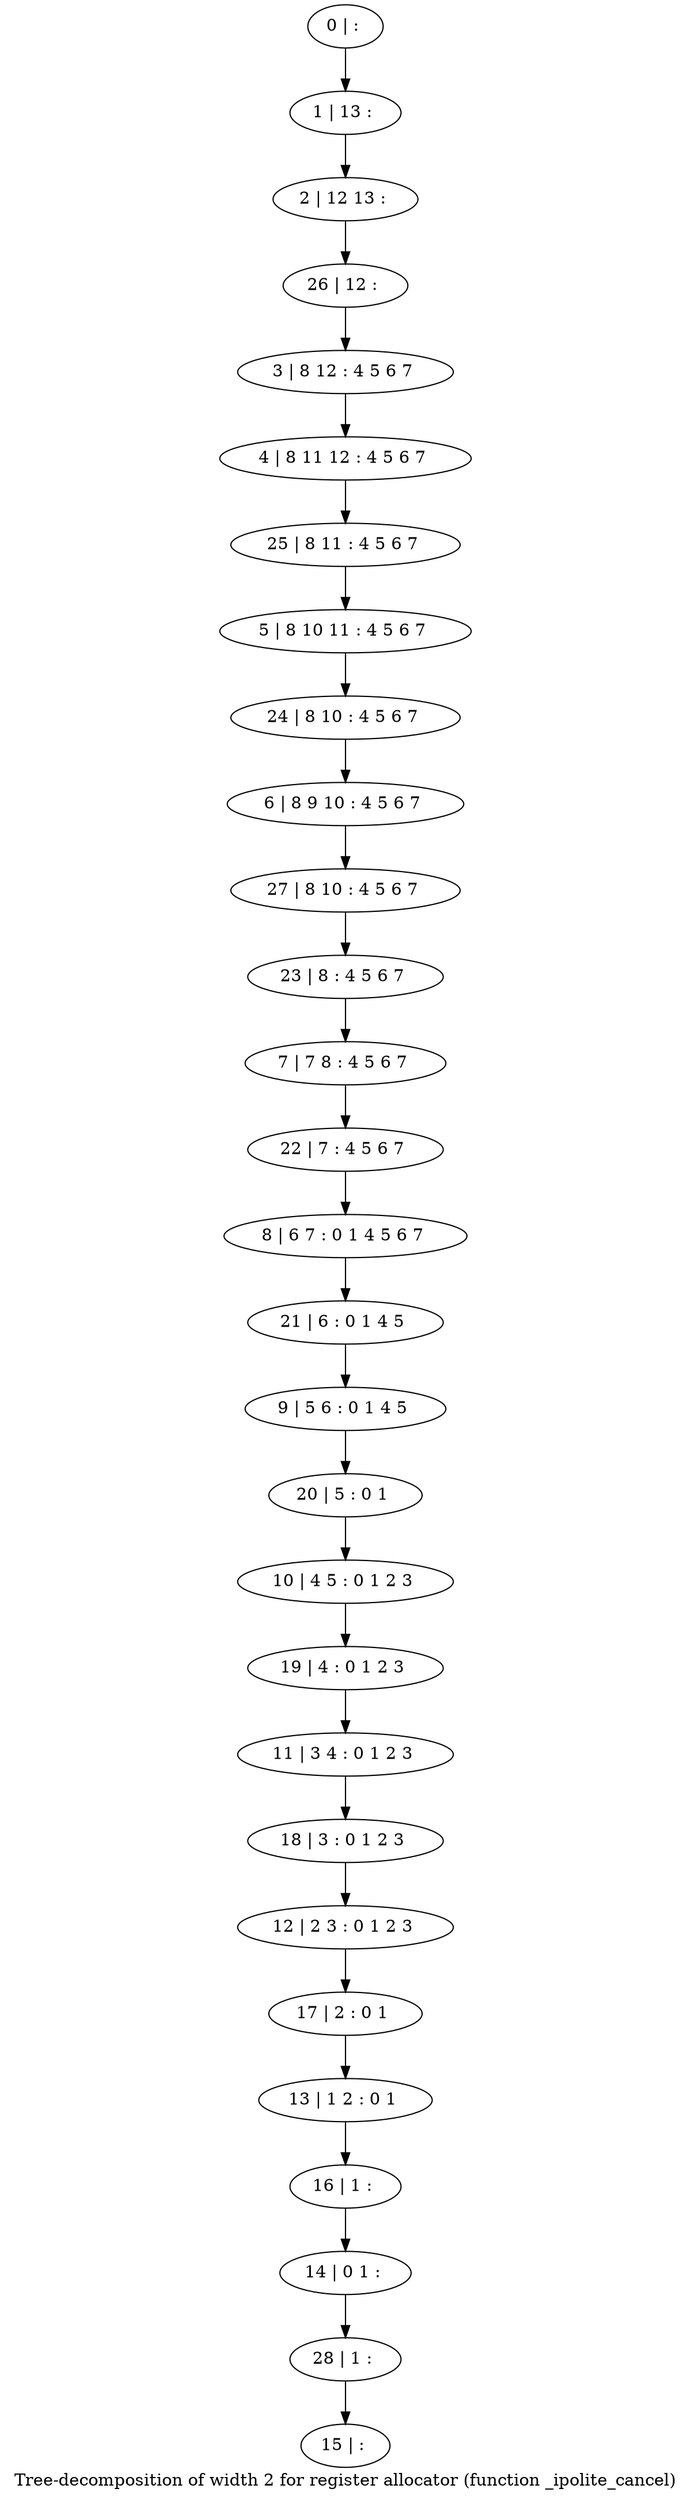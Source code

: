 digraph G {
graph [label="Tree-decomposition of width 2 for register allocator (function _ipolite_cancel)"]
0[label="0 | : "];
1[label="1 | 13 : "];
2[label="2 | 12 13 : "];
3[label="3 | 8 12 : 4 5 6 7 "];
4[label="4 | 8 11 12 : 4 5 6 7 "];
5[label="5 | 8 10 11 : 4 5 6 7 "];
6[label="6 | 8 9 10 : 4 5 6 7 "];
7[label="7 | 7 8 : 4 5 6 7 "];
8[label="8 | 6 7 : 0 1 4 5 6 7 "];
9[label="9 | 5 6 : 0 1 4 5 "];
10[label="10 | 4 5 : 0 1 2 3 "];
11[label="11 | 3 4 : 0 1 2 3 "];
12[label="12 | 2 3 : 0 1 2 3 "];
13[label="13 | 1 2 : 0 1 "];
14[label="14 | 0 1 : "];
15[label="15 | : "];
16[label="16 | 1 : "];
17[label="17 | 2 : 0 1 "];
18[label="18 | 3 : 0 1 2 3 "];
19[label="19 | 4 : 0 1 2 3 "];
20[label="20 | 5 : 0 1 "];
21[label="21 | 6 : 0 1 4 5 "];
22[label="22 | 7 : 4 5 6 7 "];
23[label="23 | 8 : 4 5 6 7 "];
24[label="24 | 8 10 : 4 5 6 7 "];
25[label="25 | 8 11 : 4 5 6 7 "];
26[label="26 | 12 : "];
27[label="27 | 8 10 : 4 5 6 7 "];
28[label="28 | 1 : "];
0->1 ;
1->2 ;
3->4 ;
16->14 ;
13->16 ;
17->13 ;
12->17 ;
18->12 ;
11->18 ;
19->11 ;
10->19 ;
20->10 ;
9->20 ;
21->9 ;
8->21 ;
22->8 ;
7->22 ;
23->7 ;
24->6 ;
5->24 ;
25->5 ;
4->25 ;
26->3 ;
2->26 ;
27->23 ;
6->27 ;
28->15 ;
14->28 ;
}
